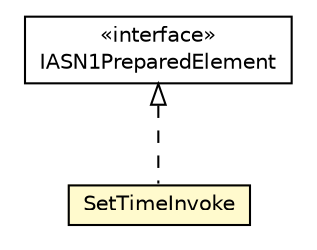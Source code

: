 #!/usr/local/bin/dot
#
# Class diagram 
# Generated by UMLGraph version R5_6-24-gf6e263 (http://www.umlgraph.org/)
#

digraph G {
	edge [fontname="Helvetica",fontsize=10,labelfontname="Helvetica",labelfontsize=10];
	node [fontname="Helvetica",fontsize=10,shape=plaintext];
	nodesep=0.25;
	ranksep=0.5;
	// org.universAAL.lddi.lib.ieeex73std.org.bn.coders.IASN1PreparedElement
	c310516 [label=<<table title="org.universAAL.lddi.lib.ieeex73std.org.bn.coders.IASN1PreparedElement" border="0" cellborder="1" cellspacing="0" cellpadding="2" port="p" href="../../org/bn/coders/IASN1PreparedElement.html">
		<tr><td><table border="0" cellspacing="0" cellpadding="1">
<tr><td align="center" balign="center"> &#171;interface&#187; </td></tr>
<tr><td align="center" balign="center"> IASN1PreparedElement </td></tr>
		</table></td></tr>
		</table>>, URL="../../org/bn/coders/IASN1PreparedElement.html", fontname="Helvetica", fontcolor="black", fontsize=10.0];
	// org.universAAL.lddi.lib.ieeex73std.x73.p20601.SetTimeInvoke
	c310611 [label=<<table title="org.universAAL.lddi.lib.ieeex73std.x73.p20601.SetTimeInvoke" border="0" cellborder="1" cellspacing="0" cellpadding="2" port="p" bgcolor="lemonChiffon" href="./SetTimeInvoke.html">
		<tr><td><table border="0" cellspacing="0" cellpadding="1">
<tr><td align="center" balign="center"> SetTimeInvoke </td></tr>
		</table></td></tr>
		</table>>, URL="./SetTimeInvoke.html", fontname="Helvetica", fontcolor="black", fontsize=10.0];
	//org.universAAL.lddi.lib.ieeex73std.x73.p20601.SetTimeInvoke implements org.universAAL.lddi.lib.ieeex73std.org.bn.coders.IASN1PreparedElement
	c310516:p -> c310611:p [dir=back,arrowtail=empty,style=dashed];
}

